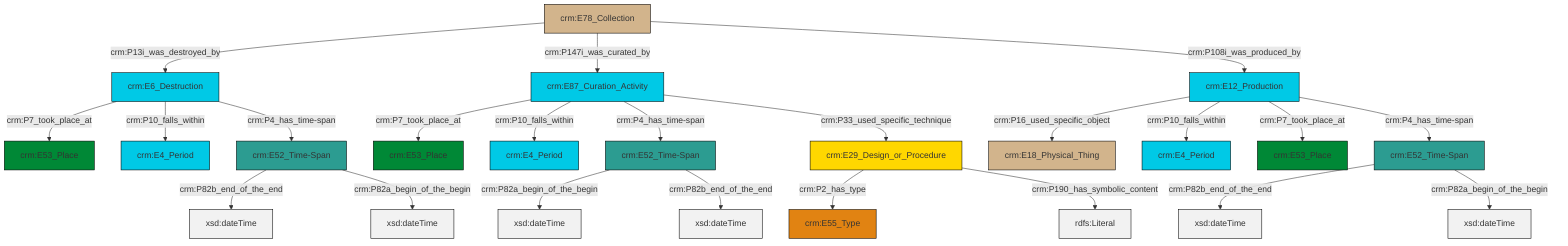 graph TD
classDef Literal fill:#f2f2f2,stroke:#000000;
classDef CRM_Entity fill:#FFFFFF,stroke:#000000;
classDef Temporal_Entity fill:#00C9E6, stroke:#000000;
classDef Type fill:#E18312, stroke:#000000;
classDef Time-Span fill:#2C9C91, stroke:#000000;
classDef Appellation fill:#FFEB7F, stroke:#000000;
classDef Place fill:#008836, stroke:#000000;
classDef Persistent_Item fill:#B266B2, stroke:#000000;
classDef Conceptual_Object fill:#FFD700, stroke:#000000;
classDef Physical_Thing fill:#D2B48C, stroke:#000000;
classDef Actor fill:#f58aad, stroke:#000000;
classDef PC_Classes fill:#4ce600, stroke:#000000;
classDef Multi fill:#cccccc,stroke:#000000;

2["crm:E12_Production"]:::Temporal_Entity -->|crm:P16_used_specific_object| 3["crm:E18_Physical_Thing"]:::Physical_Thing
6["crm:E87_Curation_Activity"]:::Temporal_Entity -->|crm:P7_took_place_at| 7["crm:E53_Place"]:::Place
8["crm:E6_Destruction"]:::Temporal_Entity -->|crm:P7_took_place_at| 9["crm:E53_Place"]:::Place
10["crm:E52_Time-Span"]:::Time-Span -->|crm:P82b_end_of_the_end| 11[xsd:dateTime]:::Literal
6["crm:E87_Curation_Activity"]:::Temporal_Entity -->|crm:P10_falls_within| 12["crm:E4_Period"]:::Temporal_Entity
13["crm:E52_Time-Span"]:::Time-Span -->|crm:P82b_end_of_the_end| 14[xsd:dateTime]:::Literal
10["crm:E52_Time-Span"]:::Time-Span -->|crm:P82a_begin_of_the_begin| 15[xsd:dateTime]:::Literal
16["crm:E52_Time-Span"]:::Time-Span -->|crm:P82a_begin_of_the_begin| 17[xsd:dateTime]:::Literal
4["crm:E78_Collection"]:::Physical_Thing -->|crm:P13i_was_destroyed_by| 8["crm:E6_Destruction"]:::Temporal_Entity
2["crm:E12_Production"]:::Temporal_Entity -->|crm:P10_falls_within| 18["crm:E4_Period"]:::Temporal_Entity
16["crm:E52_Time-Span"]:::Time-Span -->|crm:P82b_end_of_the_end| 21[xsd:dateTime]:::Literal
22["crm:E29_Design_or_Procedure"]:::Conceptual_Object -->|crm:P2_has_type| 24["crm:E55_Type"]:::Type
4["crm:E78_Collection"]:::Physical_Thing -->|crm:P147i_was_curated_by| 6["crm:E87_Curation_Activity"]:::Temporal_Entity
6["crm:E87_Curation_Activity"]:::Temporal_Entity -->|crm:P4_has_time-span| 16["crm:E52_Time-Span"]:::Time-Span
2["crm:E12_Production"]:::Temporal_Entity -->|crm:P7_took_place_at| 0["crm:E53_Place"]:::Place
8["crm:E6_Destruction"]:::Temporal_Entity -->|crm:P10_falls_within| 27["crm:E4_Period"]:::Temporal_Entity
8["crm:E6_Destruction"]:::Temporal_Entity -->|crm:P4_has_time-span| 10["crm:E52_Time-Span"]:::Time-Span
4["crm:E78_Collection"]:::Physical_Thing -->|crm:P108i_was_produced_by| 2["crm:E12_Production"]:::Temporal_Entity
2["crm:E12_Production"]:::Temporal_Entity -->|crm:P4_has_time-span| 13["crm:E52_Time-Span"]:::Time-Span
13["crm:E52_Time-Span"]:::Time-Span -->|crm:P82a_begin_of_the_begin| 32[xsd:dateTime]:::Literal
6["crm:E87_Curation_Activity"]:::Temporal_Entity -->|crm:P33_used_specific_technique| 22["crm:E29_Design_or_Procedure"]:::Conceptual_Object
22["crm:E29_Design_or_Procedure"]:::Conceptual_Object -->|crm:P190_has_symbolic_content| 37[rdfs:Literal]:::Literal